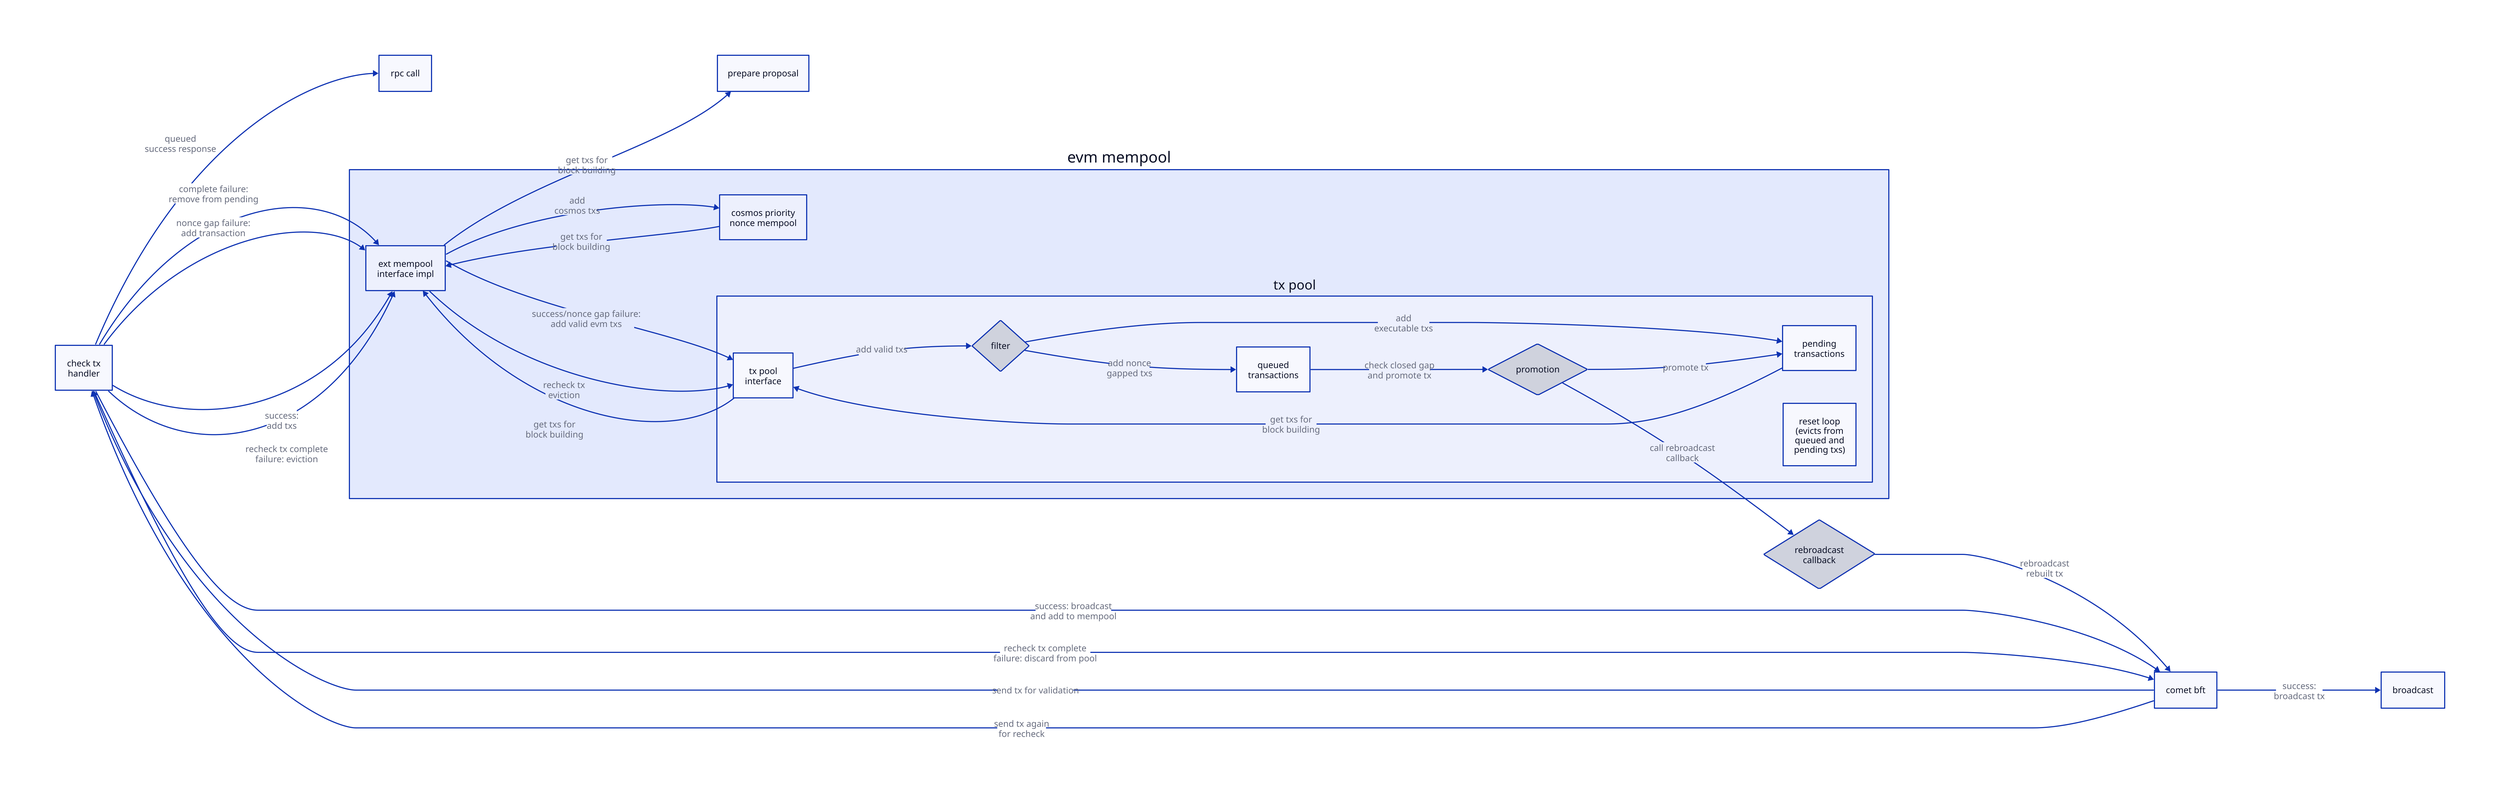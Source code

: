 direction: right

# entities
prepare proposal
check tx\nhandler
comet bft
rpc call
broadcast
rebroadcast\ncallback: { shape: diamond }
evm mempool: {
    direction: up

    # entities
    ext mempool\ninterface impl
    cosmos priority\nnonce mempool
    tx pool: {
        direction: up

        # entities
        queued\ntransactions
        pending\ntransactions
        tx pool\ninterface
        reset loop\n(evicts from\nqueued and\npending txs)
        promotion: {shape: diamond }
        filter: { shape: diamond }
        
        # edges
        filter -> queued\ntransactions: add nonce\ngapped txs
        filter -> pending\ntransactions: add\nexecutable txs
        promotion -> pending\ntransactions: promote tx
        queued\ntransactions -> promotion: check closed gap\nand promote tx
        pending\ntransactions -> tx pool\ninterface: get txs for\nblock building
        tx pool\ninterface -> filter: add valid txs
    }
    
    # edges
    tx pool.tx pool\ninterface -> ext mempool\ninterface impl: get txs for\nblock building
    
    cosmos priority\nnonce mempool -> ext mempool\ninterface impl: get txs for\nblock building

    ext mempool\ninterface impl -> tx pool.tx pool\ninterface: success/nonce gap failure:\nadd valid evm txs
    ext mempool\ninterface impl -> tx pool.tx pool\ninterface: recheck tx\neviction
    ext mempool\ninterface impl -> cosmos priority\nnonce mempool: add\ncosmos txs
}

# edges
rebroadcast\ncallback -> comet bft: rebroadcast\nrebuilt tx

evm mempool.tx pool.promotion -> rebroadcast\ncallback: call rebroadcast\ncallback
evm mempool.ext mempool\ninterface impl -> prepare proposal: get txs for\nblock building

comet bft -> broadcast: success:\nbroadcast tx
comet bft -> check tx\nhandler: send tx for validation
comet bft -> check tx\nhandler: send tx again\nfor recheck

check tx\nhandler -> rpc call: queued\nsuccess response
check tx\nhandler -> comet bft: success: broadcast\nand add to mempool
check tx\nhandler -> comet bft: recheck tx complete\nfailure: discard from pool
check tx\nhandler -> evm mempool.ext mempool\ninterface impl: complete failure:\nremove from pending
check tx\nhandler -> evm mempool.ext mempool\ninterface impl: nonce gap failure:\nadd transaction
check tx\nhandler -> evm mempool.ext mempool\ninterface impl: success:\nadd txs
check tx\nhandler -> evm mempool.ext mempool\ninterface impl: recheck tx complete\nfailure: eviction